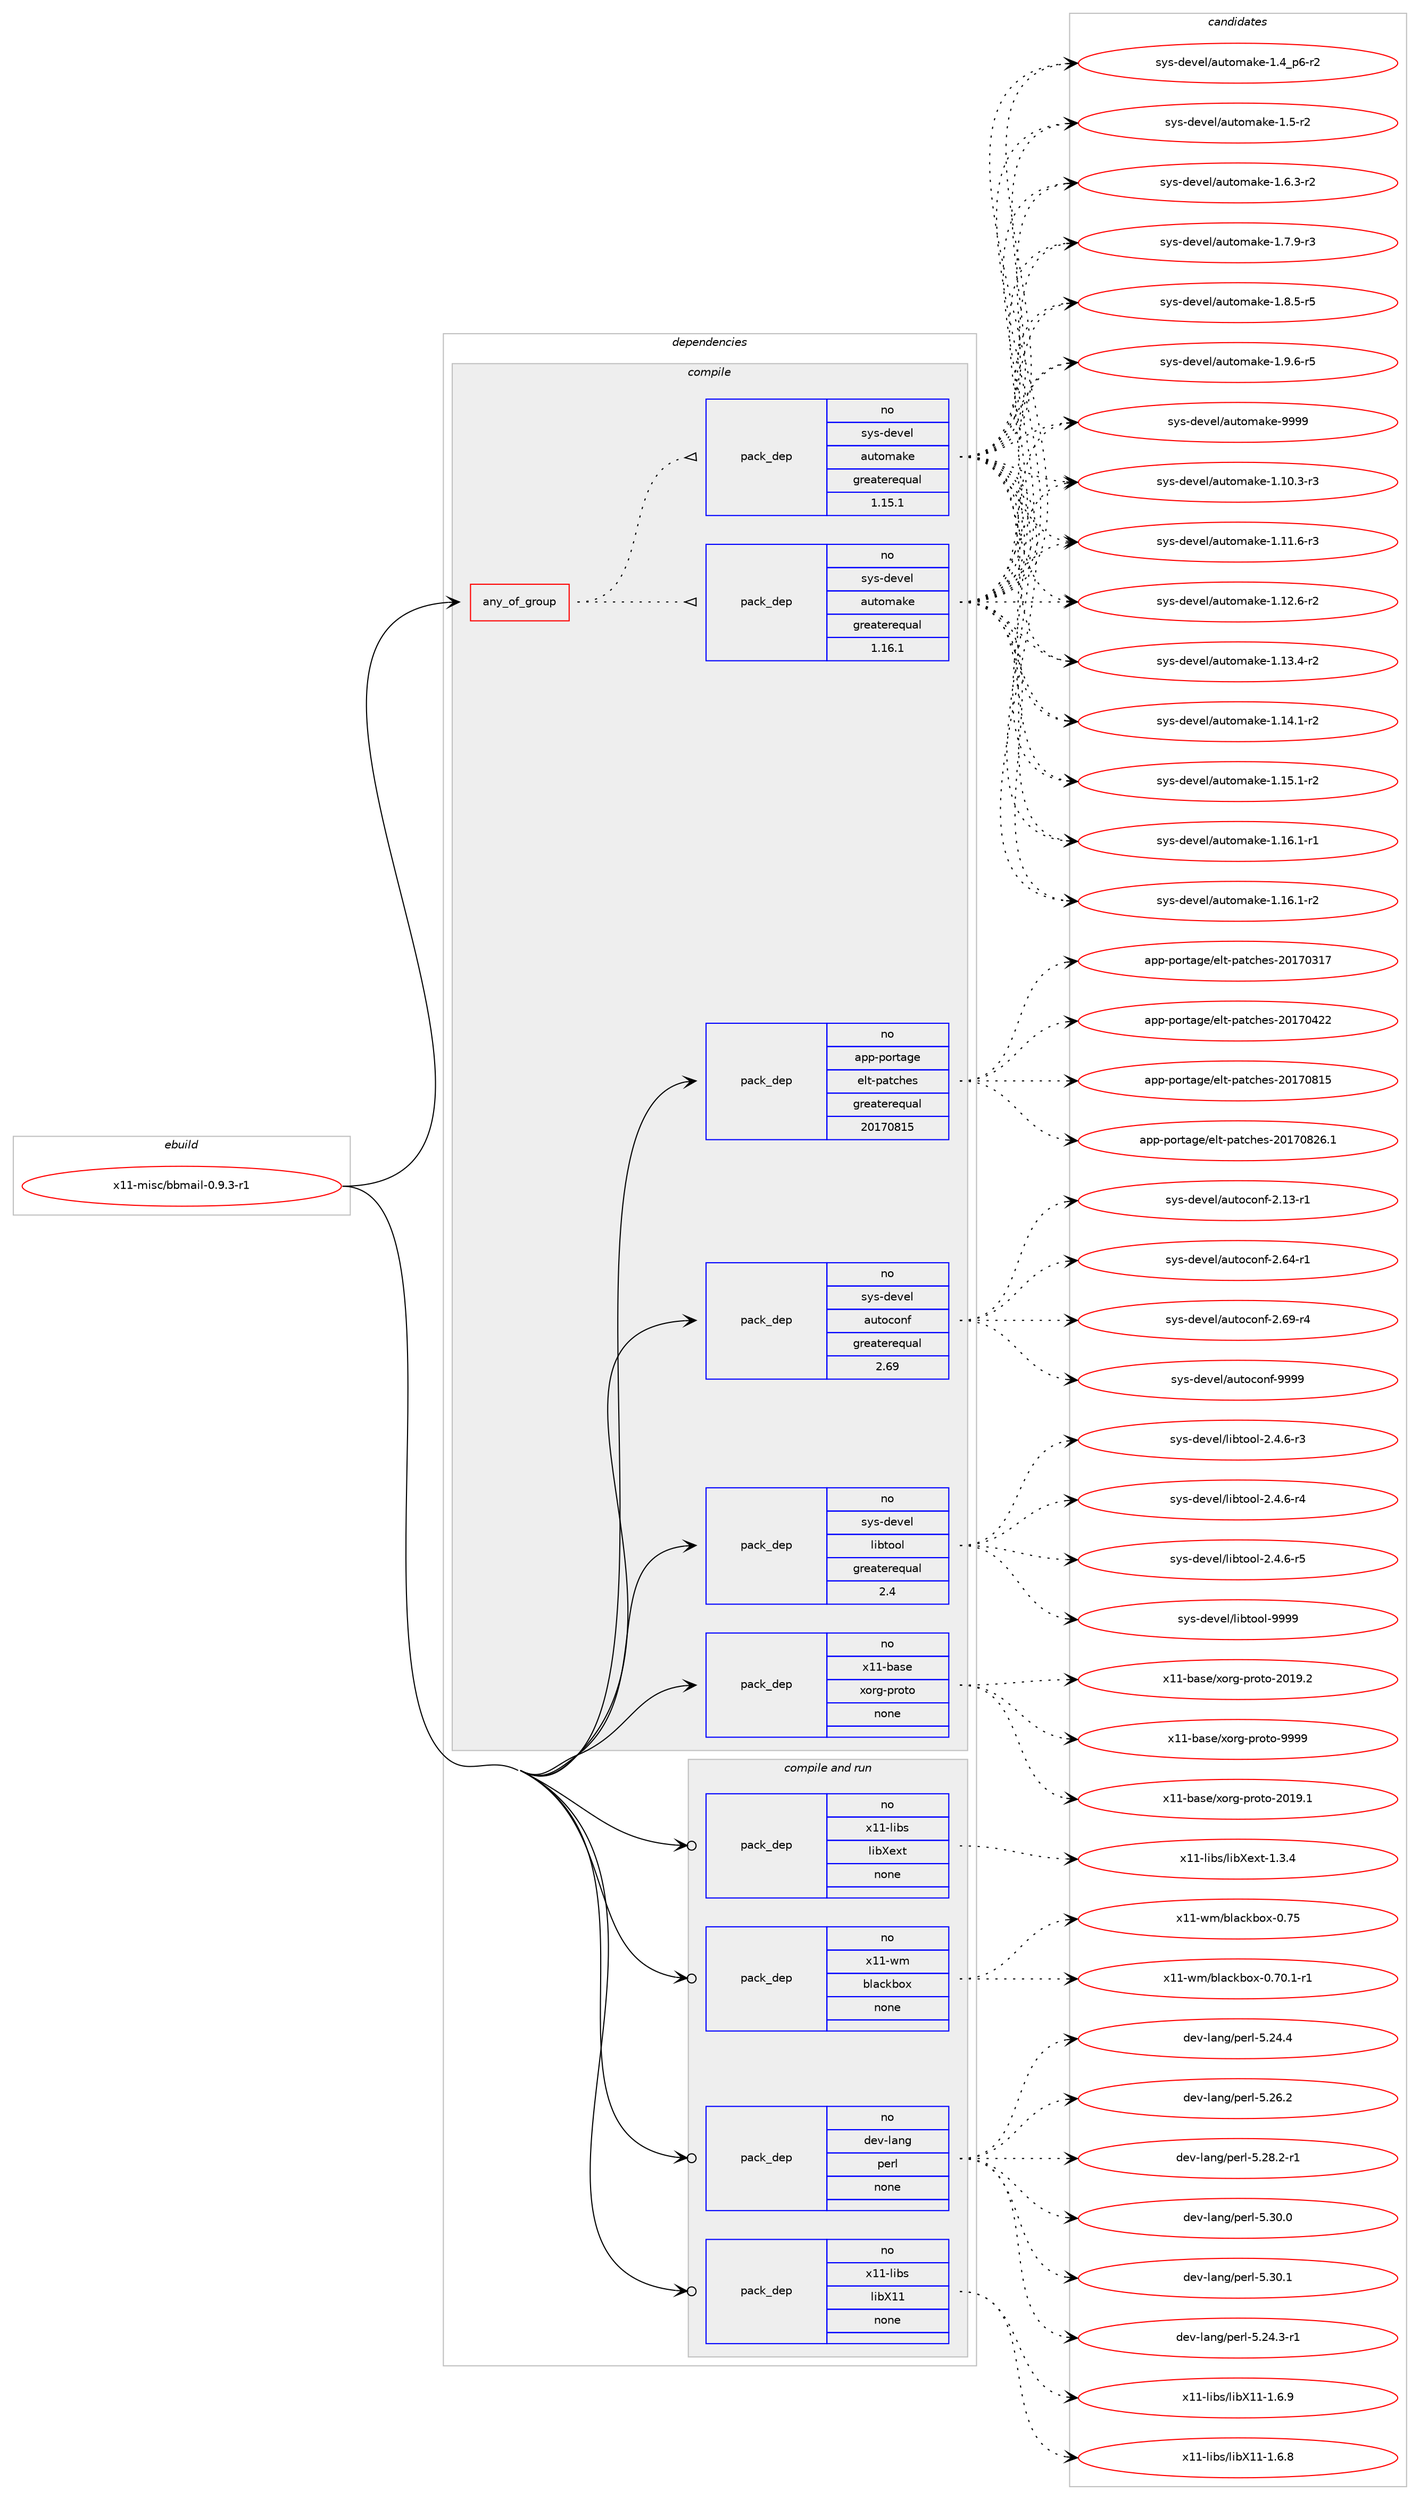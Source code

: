 digraph prolog {

# *************
# Graph options
# *************

newrank=true;
concentrate=true;
compound=true;
graph [rankdir=LR,fontname=Helvetica,fontsize=10,ranksep=1.5];#, ranksep=2.5, nodesep=0.2];
edge  [arrowhead=vee];
node  [fontname=Helvetica,fontsize=10];

# **********
# The ebuild
# **********

subgraph cluster_leftcol {
color=gray;
rank=same;
label=<<i>ebuild</i>>;
id [label="x11-misc/bbmail-0.9.3-r1", color=red, width=4, href="../x11-misc/bbmail-0.9.3-r1.svg"];
}

# ****************
# The dependencies
# ****************

subgraph cluster_midcol {
color=gray;
label=<<i>dependencies</i>>;
subgraph cluster_compile {
fillcolor="#eeeeee";
style=filled;
label=<<i>compile</i>>;
subgraph any16043 {
dependency918344 [label=<<TABLE BORDER="0" CELLBORDER="1" CELLSPACING="0" CELLPADDING="4"><TR><TD CELLPADDING="10">any_of_group</TD></TR></TABLE>>, shape=none, color=red];subgraph pack682026 {
dependency918345 [label=<<TABLE BORDER="0" CELLBORDER="1" CELLSPACING="0" CELLPADDING="4" WIDTH="220"><TR><TD ROWSPAN="6" CELLPADDING="30">pack_dep</TD></TR><TR><TD WIDTH="110">no</TD></TR><TR><TD>sys-devel</TD></TR><TR><TD>automake</TD></TR><TR><TD>greaterequal</TD></TR><TR><TD>1.16.1</TD></TR></TABLE>>, shape=none, color=blue];
}
dependency918344:e -> dependency918345:w [weight=20,style="dotted",arrowhead="oinv"];
subgraph pack682027 {
dependency918346 [label=<<TABLE BORDER="0" CELLBORDER="1" CELLSPACING="0" CELLPADDING="4" WIDTH="220"><TR><TD ROWSPAN="6" CELLPADDING="30">pack_dep</TD></TR><TR><TD WIDTH="110">no</TD></TR><TR><TD>sys-devel</TD></TR><TR><TD>automake</TD></TR><TR><TD>greaterequal</TD></TR><TR><TD>1.15.1</TD></TR></TABLE>>, shape=none, color=blue];
}
dependency918344:e -> dependency918346:w [weight=20,style="dotted",arrowhead="oinv"];
}
id:e -> dependency918344:w [weight=20,style="solid",arrowhead="vee"];
subgraph pack682028 {
dependency918347 [label=<<TABLE BORDER="0" CELLBORDER="1" CELLSPACING="0" CELLPADDING="4" WIDTH="220"><TR><TD ROWSPAN="6" CELLPADDING="30">pack_dep</TD></TR><TR><TD WIDTH="110">no</TD></TR><TR><TD>app-portage</TD></TR><TR><TD>elt-patches</TD></TR><TR><TD>greaterequal</TD></TR><TR><TD>20170815</TD></TR></TABLE>>, shape=none, color=blue];
}
id:e -> dependency918347:w [weight=20,style="solid",arrowhead="vee"];
subgraph pack682029 {
dependency918348 [label=<<TABLE BORDER="0" CELLBORDER="1" CELLSPACING="0" CELLPADDING="4" WIDTH="220"><TR><TD ROWSPAN="6" CELLPADDING="30">pack_dep</TD></TR><TR><TD WIDTH="110">no</TD></TR><TR><TD>sys-devel</TD></TR><TR><TD>autoconf</TD></TR><TR><TD>greaterequal</TD></TR><TR><TD>2.69</TD></TR></TABLE>>, shape=none, color=blue];
}
id:e -> dependency918348:w [weight=20,style="solid",arrowhead="vee"];
subgraph pack682030 {
dependency918349 [label=<<TABLE BORDER="0" CELLBORDER="1" CELLSPACING="0" CELLPADDING="4" WIDTH="220"><TR><TD ROWSPAN="6" CELLPADDING="30">pack_dep</TD></TR><TR><TD WIDTH="110">no</TD></TR><TR><TD>sys-devel</TD></TR><TR><TD>libtool</TD></TR><TR><TD>greaterequal</TD></TR><TR><TD>2.4</TD></TR></TABLE>>, shape=none, color=blue];
}
id:e -> dependency918349:w [weight=20,style="solid",arrowhead="vee"];
subgraph pack682031 {
dependency918350 [label=<<TABLE BORDER="0" CELLBORDER="1" CELLSPACING="0" CELLPADDING="4" WIDTH="220"><TR><TD ROWSPAN="6" CELLPADDING="30">pack_dep</TD></TR><TR><TD WIDTH="110">no</TD></TR><TR><TD>x11-base</TD></TR><TR><TD>xorg-proto</TD></TR><TR><TD>none</TD></TR><TR><TD></TD></TR></TABLE>>, shape=none, color=blue];
}
id:e -> dependency918350:w [weight=20,style="solid",arrowhead="vee"];
}
subgraph cluster_compileandrun {
fillcolor="#eeeeee";
style=filled;
label=<<i>compile and run</i>>;
subgraph pack682032 {
dependency918351 [label=<<TABLE BORDER="0" CELLBORDER="1" CELLSPACING="0" CELLPADDING="4" WIDTH="220"><TR><TD ROWSPAN="6" CELLPADDING="30">pack_dep</TD></TR><TR><TD WIDTH="110">no</TD></TR><TR><TD>dev-lang</TD></TR><TR><TD>perl</TD></TR><TR><TD>none</TD></TR><TR><TD></TD></TR></TABLE>>, shape=none, color=blue];
}
id:e -> dependency918351:w [weight=20,style="solid",arrowhead="odotvee"];
subgraph pack682033 {
dependency918352 [label=<<TABLE BORDER="0" CELLBORDER="1" CELLSPACING="0" CELLPADDING="4" WIDTH="220"><TR><TD ROWSPAN="6" CELLPADDING="30">pack_dep</TD></TR><TR><TD WIDTH="110">no</TD></TR><TR><TD>x11-libs</TD></TR><TR><TD>libX11</TD></TR><TR><TD>none</TD></TR><TR><TD></TD></TR></TABLE>>, shape=none, color=blue];
}
id:e -> dependency918352:w [weight=20,style="solid",arrowhead="odotvee"];
subgraph pack682034 {
dependency918353 [label=<<TABLE BORDER="0" CELLBORDER="1" CELLSPACING="0" CELLPADDING="4" WIDTH="220"><TR><TD ROWSPAN="6" CELLPADDING="30">pack_dep</TD></TR><TR><TD WIDTH="110">no</TD></TR><TR><TD>x11-libs</TD></TR><TR><TD>libXext</TD></TR><TR><TD>none</TD></TR><TR><TD></TD></TR></TABLE>>, shape=none, color=blue];
}
id:e -> dependency918353:w [weight=20,style="solid",arrowhead="odotvee"];
subgraph pack682035 {
dependency918354 [label=<<TABLE BORDER="0" CELLBORDER="1" CELLSPACING="0" CELLPADDING="4" WIDTH="220"><TR><TD ROWSPAN="6" CELLPADDING="30">pack_dep</TD></TR><TR><TD WIDTH="110">no</TD></TR><TR><TD>x11-wm</TD></TR><TR><TD>blackbox</TD></TR><TR><TD>none</TD></TR><TR><TD></TD></TR></TABLE>>, shape=none, color=blue];
}
id:e -> dependency918354:w [weight=20,style="solid",arrowhead="odotvee"];
}
subgraph cluster_run {
fillcolor="#eeeeee";
style=filled;
label=<<i>run</i>>;
}
}

# **************
# The candidates
# **************

subgraph cluster_choices {
rank=same;
color=gray;
label=<<i>candidates</i>>;

subgraph choice682026 {
color=black;
nodesep=1;
choice11512111545100101118101108479711711611110997107101454946494846514511451 [label="sys-devel/automake-1.10.3-r3", color=red, width=4,href="../sys-devel/automake-1.10.3-r3.svg"];
choice11512111545100101118101108479711711611110997107101454946494946544511451 [label="sys-devel/automake-1.11.6-r3", color=red, width=4,href="../sys-devel/automake-1.11.6-r3.svg"];
choice11512111545100101118101108479711711611110997107101454946495046544511450 [label="sys-devel/automake-1.12.6-r2", color=red, width=4,href="../sys-devel/automake-1.12.6-r2.svg"];
choice11512111545100101118101108479711711611110997107101454946495146524511450 [label="sys-devel/automake-1.13.4-r2", color=red, width=4,href="../sys-devel/automake-1.13.4-r2.svg"];
choice11512111545100101118101108479711711611110997107101454946495246494511450 [label="sys-devel/automake-1.14.1-r2", color=red, width=4,href="../sys-devel/automake-1.14.1-r2.svg"];
choice11512111545100101118101108479711711611110997107101454946495346494511450 [label="sys-devel/automake-1.15.1-r2", color=red, width=4,href="../sys-devel/automake-1.15.1-r2.svg"];
choice11512111545100101118101108479711711611110997107101454946495446494511449 [label="sys-devel/automake-1.16.1-r1", color=red, width=4,href="../sys-devel/automake-1.16.1-r1.svg"];
choice11512111545100101118101108479711711611110997107101454946495446494511450 [label="sys-devel/automake-1.16.1-r2", color=red, width=4,href="../sys-devel/automake-1.16.1-r2.svg"];
choice115121115451001011181011084797117116111109971071014549465295112544511450 [label="sys-devel/automake-1.4_p6-r2", color=red, width=4,href="../sys-devel/automake-1.4_p6-r2.svg"];
choice11512111545100101118101108479711711611110997107101454946534511450 [label="sys-devel/automake-1.5-r2", color=red, width=4,href="../sys-devel/automake-1.5-r2.svg"];
choice115121115451001011181011084797117116111109971071014549465446514511450 [label="sys-devel/automake-1.6.3-r2", color=red, width=4,href="../sys-devel/automake-1.6.3-r2.svg"];
choice115121115451001011181011084797117116111109971071014549465546574511451 [label="sys-devel/automake-1.7.9-r3", color=red, width=4,href="../sys-devel/automake-1.7.9-r3.svg"];
choice115121115451001011181011084797117116111109971071014549465646534511453 [label="sys-devel/automake-1.8.5-r5", color=red, width=4,href="../sys-devel/automake-1.8.5-r5.svg"];
choice115121115451001011181011084797117116111109971071014549465746544511453 [label="sys-devel/automake-1.9.6-r5", color=red, width=4,href="../sys-devel/automake-1.9.6-r5.svg"];
choice115121115451001011181011084797117116111109971071014557575757 [label="sys-devel/automake-9999", color=red, width=4,href="../sys-devel/automake-9999.svg"];
dependency918345:e -> choice11512111545100101118101108479711711611110997107101454946494846514511451:w [style=dotted,weight="100"];
dependency918345:e -> choice11512111545100101118101108479711711611110997107101454946494946544511451:w [style=dotted,weight="100"];
dependency918345:e -> choice11512111545100101118101108479711711611110997107101454946495046544511450:w [style=dotted,weight="100"];
dependency918345:e -> choice11512111545100101118101108479711711611110997107101454946495146524511450:w [style=dotted,weight="100"];
dependency918345:e -> choice11512111545100101118101108479711711611110997107101454946495246494511450:w [style=dotted,weight="100"];
dependency918345:e -> choice11512111545100101118101108479711711611110997107101454946495346494511450:w [style=dotted,weight="100"];
dependency918345:e -> choice11512111545100101118101108479711711611110997107101454946495446494511449:w [style=dotted,weight="100"];
dependency918345:e -> choice11512111545100101118101108479711711611110997107101454946495446494511450:w [style=dotted,weight="100"];
dependency918345:e -> choice115121115451001011181011084797117116111109971071014549465295112544511450:w [style=dotted,weight="100"];
dependency918345:e -> choice11512111545100101118101108479711711611110997107101454946534511450:w [style=dotted,weight="100"];
dependency918345:e -> choice115121115451001011181011084797117116111109971071014549465446514511450:w [style=dotted,weight="100"];
dependency918345:e -> choice115121115451001011181011084797117116111109971071014549465546574511451:w [style=dotted,weight="100"];
dependency918345:e -> choice115121115451001011181011084797117116111109971071014549465646534511453:w [style=dotted,weight="100"];
dependency918345:e -> choice115121115451001011181011084797117116111109971071014549465746544511453:w [style=dotted,weight="100"];
dependency918345:e -> choice115121115451001011181011084797117116111109971071014557575757:w [style=dotted,weight="100"];
}
subgraph choice682027 {
color=black;
nodesep=1;
choice11512111545100101118101108479711711611110997107101454946494846514511451 [label="sys-devel/automake-1.10.3-r3", color=red, width=4,href="../sys-devel/automake-1.10.3-r3.svg"];
choice11512111545100101118101108479711711611110997107101454946494946544511451 [label="sys-devel/automake-1.11.6-r3", color=red, width=4,href="../sys-devel/automake-1.11.6-r3.svg"];
choice11512111545100101118101108479711711611110997107101454946495046544511450 [label="sys-devel/automake-1.12.6-r2", color=red, width=4,href="../sys-devel/automake-1.12.6-r2.svg"];
choice11512111545100101118101108479711711611110997107101454946495146524511450 [label="sys-devel/automake-1.13.4-r2", color=red, width=4,href="../sys-devel/automake-1.13.4-r2.svg"];
choice11512111545100101118101108479711711611110997107101454946495246494511450 [label="sys-devel/automake-1.14.1-r2", color=red, width=4,href="../sys-devel/automake-1.14.1-r2.svg"];
choice11512111545100101118101108479711711611110997107101454946495346494511450 [label="sys-devel/automake-1.15.1-r2", color=red, width=4,href="../sys-devel/automake-1.15.1-r2.svg"];
choice11512111545100101118101108479711711611110997107101454946495446494511449 [label="sys-devel/automake-1.16.1-r1", color=red, width=4,href="../sys-devel/automake-1.16.1-r1.svg"];
choice11512111545100101118101108479711711611110997107101454946495446494511450 [label="sys-devel/automake-1.16.1-r2", color=red, width=4,href="../sys-devel/automake-1.16.1-r2.svg"];
choice115121115451001011181011084797117116111109971071014549465295112544511450 [label="sys-devel/automake-1.4_p6-r2", color=red, width=4,href="../sys-devel/automake-1.4_p6-r2.svg"];
choice11512111545100101118101108479711711611110997107101454946534511450 [label="sys-devel/automake-1.5-r2", color=red, width=4,href="../sys-devel/automake-1.5-r2.svg"];
choice115121115451001011181011084797117116111109971071014549465446514511450 [label="sys-devel/automake-1.6.3-r2", color=red, width=4,href="../sys-devel/automake-1.6.3-r2.svg"];
choice115121115451001011181011084797117116111109971071014549465546574511451 [label="sys-devel/automake-1.7.9-r3", color=red, width=4,href="../sys-devel/automake-1.7.9-r3.svg"];
choice115121115451001011181011084797117116111109971071014549465646534511453 [label="sys-devel/automake-1.8.5-r5", color=red, width=4,href="../sys-devel/automake-1.8.5-r5.svg"];
choice115121115451001011181011084797117116111109971071014549465746544511453 [label="sys-devel/automake-1.9.6-r5", color=red, width=4,href="../sys-devel/automake-1.9.6-r5.svg"];
choice115121115451001011181011084797117116111109971071014557575757 [label="sys-devel/automake-9999", color=red, width=4,href="../sys-devel/automake-9999.svg"];
dependency918346:e -> choice11512111545100101118101108479711711611110997107101454946494846514511451:w [style=dotted,weight="100"];
dependency918346:e -> choice11512111545100101118101108479711711611110997107101454946494946544511451:w [style=dotted,weight="100"];
dependency918346:e -> choice11512111545100101118101108479711711611110997107101454946495046544511450:w [style=dotted,weight="100"];
dependency918346:e -> choice11512111545100101118101108479711711611110997107101454946495146524511450:w [style=dotted,weight="100"];
dependency918346:e -> choice11512111545100101118101108479711711611110997107101454946495246494511450:w [style=dotted,weight="100"];
dependency918346:e -> choice11512111545100101118101108479711711611110997107101454946495346494511450:w [style=dotted,weight="100"];
dependency918346:e -> choice11512111545100101118101108479711711611110997107101454946495446494511449:w [style=dotted,weight="100"];
dependency918346:e -> choice11512111545100101118101108479711711611110997107101454946495446494511450:w [style=dotted,weight="100"];
dependency918346:e -> choice115121115451001011181011084797117116111109971071014549465295112544511450:w [style=dotted,weight="100"];
dependency918346:e -> choice11512111545100101118101108479711711611110997107101454946534511450:w [style=dotted,weight="100"];
dependency918346:e -> choice115121115451001011181011084797117116111109971071014549465446514511450:w [style=dotted,weight="100"];
dependency918346:e -> choice115121115451001011181011084797117116111109971071014549465546574511451:w [style=dotted,weight="100"];
dependency918346:e -> choice115121115451001011181011084797117116111109971071014549465646534511453:w [style=dotted,weight="100"];
dependency918346:e -> choice115121115451001011181011084797117116111109971071014549465746544511453:w [style=dotted,weight="100"];
dependency918346:e -> choice115121115451001011181011084797117116111109971071014557575757:w [style=dotted,weight="100"];
}
subgraph choice682028 {
color=black;
nodesep=1;
choice97112112451121111141169710310147101108116451129711699104101115455048495548514955 [label="app-portage/elt-patches-20170317", color=red, width=4,href="../app-portage/elt-patches-20170317.svg"];
choice97112112451121111141169710310147101108116451129711699104101115455048495548525050 [label="app-portage/elt-patches-20170422", color=red, width=4,href="../app-portage/elt-patches-20170422.svg"];
choice97112112451121111141169710310147101108116451129711699104101115455048495548564953 [label="app-portage/elt-patches-20170815", color=red, width=4,href="../app-portage/elt-patches-20170815.svg"];
choice971121124511211111411697103101471011081164511297116991041011154550484955485650544649 [label="app-portage/elt-patches-20170826.1", color=red, width=4,href="../app-portage/elt-patches-20170826.1.svg"];
dependency918347:e -> choice97112112451121111141169710310147101108116451129711699104101115455048495548514955:w [style=dotted,weight="100"];
dependency918347:e -> choice97112112451121111141169710310147101108116451129711699104101115455048495548525050:w [style=dotted,weight="100"];
dependency918347:e -> choice97112112451121111141169710310147101108116451129711699104101115455048495548564953:w [style=dotted,weight="100"];
dependency918347:e -> choice971121124511211111411697103101471011081164511297116991041011154550484955485650544649:w [style=dotted,weight="100"];
}
subgraph choice682029 {
color=black;
nodesep=1;
choice1151211154510010111810110847971171161119911111010245504649514511449 [label="sys-devel/autoconf-2.13-r1", color=red, width=4,href="../sys-devel/autoconf-2.13-r1.svg"];
choice1151211154510010111810110847971171161119911111010245504654524511449 [label="sys-devel/autoconf-2.64-r1", color=red, width=4,href="../sys-devel/autoconf-2.64-r1.svg"];
choice1151211154510010111810110847971171161119911111010245504654574511452 [label="sys-devel/autoconf-2.69-r4", color=red, width=4,href="../sys-devel/autoconf-2.69-r4.svg"];
choice115121115451001011181011084797117116111991111101024557575757 [label="sys-devel/autoconf-9999", color=red, width=4,href="../sys-devel/autoconf-9999.svg"];
dependency918348:e -> choice1151211154510010111810110847971171161119911111010245504649514511449:w [style=dotted,weight="100"];
dependency918348:e -> choice1151211154510010111810110847971171161119911111010245504654524511449:w [style=dotted,weight="100"];
dependency918348:e -> choice1151211154510010111810110847971171161119911111010245504654574511452:w [style=dotted,weight="100"];
dependency918348:e -> choice115121115451001011181011084797117116111991111101024557575757:w [style=dotted,weight="100"];
}
subgraph choice682030 {
color=black;
nodesep=1;
choice1151211154510010111810110847108105981161111111084550465246544511451 [label="sys-devel/libtool-2.4.6-r3", color=red, width=4,href="../sys-devel/libtool-2.4.6-r3.svg"];
choice1151211154510010111810110847108105981161111111084550465246544511452 [label="sys-devel/libtool-2.4.6-r4", color=red, width=4,href="../sys-devel/libtool-2.4.6-r4.svg"];
choice1151211154510010111810110847108105981161111111084550465246544511453 [label="sys-devel/libtool-2.4.6-r5", color=red, width=4,href="../sys-devel/libtool-2.4.6-r5.svg"];
choice1151211154510010111810110847108105981161111111084557575757 [label="sys-devel/libtool-9999", color=red, width=4,href="../sys-devel/libtool-9999.svg"];
dependency918349:e -> choice1151211154510010111810110847108105981161111111084550465246544511451:w [style=dotted,weight="100"];
dependency918349:e -> choice1151211154510010111810110847108105981161111111084550465246544511452:w [style=dotted,weight="100"];
dependency918349:e -> choice1151211154510010111810110847108105981161111111084550465246544511453:w [style=dotted,weight="100"];
dependency918349:e -> choice1151211154510010111810110847108105981161111111084557575757:w [style=dotted,weight="100"];
}
subgraph choice682031 {
color=black;
nodesep=1;
choice1204949459897115101471201111141034511211411111611145504849574649 [label="x11-base/xorg-proto-2019.1", color=red, width=4,href="../x11-base/xorg-proto-2019.1.svg"];
choice1204949459897115101471201111141034511211411111611145504849574650 [label="x11-base/xorg-proto-2019.2", color=red, width=4,href="../x11-base/xorg-proto-2019.2.svg"];
choice120494945989711510147120111114103451121141111161114557575757 [label="x11-base/xorg-proto-9999", color=red, width=4,href="../x11-base/xorg-proto-9999.svg"];
dependency918350:e -> choice1204949459897115101471201111141034511211411111611145504849574649:w [style=dotted,weight="100"];
dependency918350:e -> choice1204949459897115101471201111141034511211411111611145504849574650:w [style=dotted,weight="100"];
dependency918350:e -> choice120494945989711510147120111114103451121141111161114557575757:w [style=dotted,weight="100"];
}
subgraph choice682032 {
color=black;
nodesep=1;
choice100101118451089711010347112101114108455346505246514511449 [label="dev-lang/perl-5.24.3-r1", color=red, width=4,href="../dev-lang/perl-5.24.3-r1.svg"];
choice10010111845108971101034711210111410845534650524652 [label="dev-lang/perl-5.24.4", color=red, width=4,href="../dev-lang/perl-5.24.4.svg"];
choice10010111845108971101034711210111410845534650544650 [label="dev-lang/perl-5.26.2", color=red, width=4,href="../dev-lang/perl-5.26.2.svg"];
choice100101118451089711010347112101114108455346505646504511449 [label="dev-lang/perl-5.28.2-r1", color=red, width=4,href="../dev-lang/perl-5.28.2-r1.svg"];
choice10010111845108971101034711210111410845534651484648 [label="dev-lang/perl-5.30.0", color=red, width=4,href="../dev-lang/perl-5.30.0.svg"];
choice10010111845108971101034711210111410845534651484649 [label="dev-lang/perl-5.30.1", color=red, width=4,href="../dev-lang/perl-5.30.1.svg"];
dependency918351:e -> choice100101118451089711010347112101114108455346505246514511449:w [style=dotted,weight="100"];
dependency918351:e -> choice10010111845108971101034711210111410845534650524652:w [style=dotted,weight="100"];
dependency918351:e -> choice10010111845108971101034711210111410845534650544650:w [style=dotted,weight="100"];
dependency918351:e -> choice100101118451089711010347112101114108455346505646504511449:w [style=dotted,weight="100"];
dependency918351:e -> choice10010111845108971101034711210111410845534651484648:w [style=dotted,weight="100"];
dependency918351:e -> choice10010111845108971101034711210111410845534651484649:w [style=dotted,weight="100"];
}
subgraph choice682033 {
color=black;
nodesep=1;
choice120494945108105981154710810598884949454946544656 [label="x11-libs/libX11-1.6.8", color=red, width=4,href="../x11-libs/libX11-1.6.8.svg"];
choice120494945108105981154710810598884949454946544657 [label="x11-libs/libX11-1.6.9", color=red, width=4,href="../x11-libs/libX11-1.6.9.svg"];
dependency918352:e -> choice120494945108105981154710810598884949454946544656:w [style=dotted,weight="100"];
dependency918352:e -> choice120494945108105981154710810598884949454946544657:w [style=dotted,weight="100"];
}
subgraph choice682034 {
color=black;
nodesep=1;
choice12049494510810598115471081059888101120116454946514652 [label="x11-libs/libXext-1.3.4", color=red, width=4,href="../x11-libs/libXext-1.3.4.svg"];
dependency918353:e -> choice12049494510810598115471081059888101120116454946514652:w [style=dotted,weight="100"];
}
subgraph choice682035 {
color=black;
nodesep=1;
choice1204949451191094798108979910798111120454846554846494511449 [label="x11-wm/blackbox-0.70.1-r1", color=red, width=4,href="../x11-wm/blackbox-0.70.1-r1.svg"];
choice12049494511910947981089799107981111204548465553 [label="x11-wm/blackbox-0.75", color=red, width=4,href="../x11-wm/blackbox-0.75.svg"];
dependency918354:e -> choice1204949451191094798108979910798111120454846554846494511449:w [style=dotted,weight="100"];
dependency918354:e -> choice12049494511910947981089799107981111204548465553:w [style=dotted,weight="100"];
}
}

}
